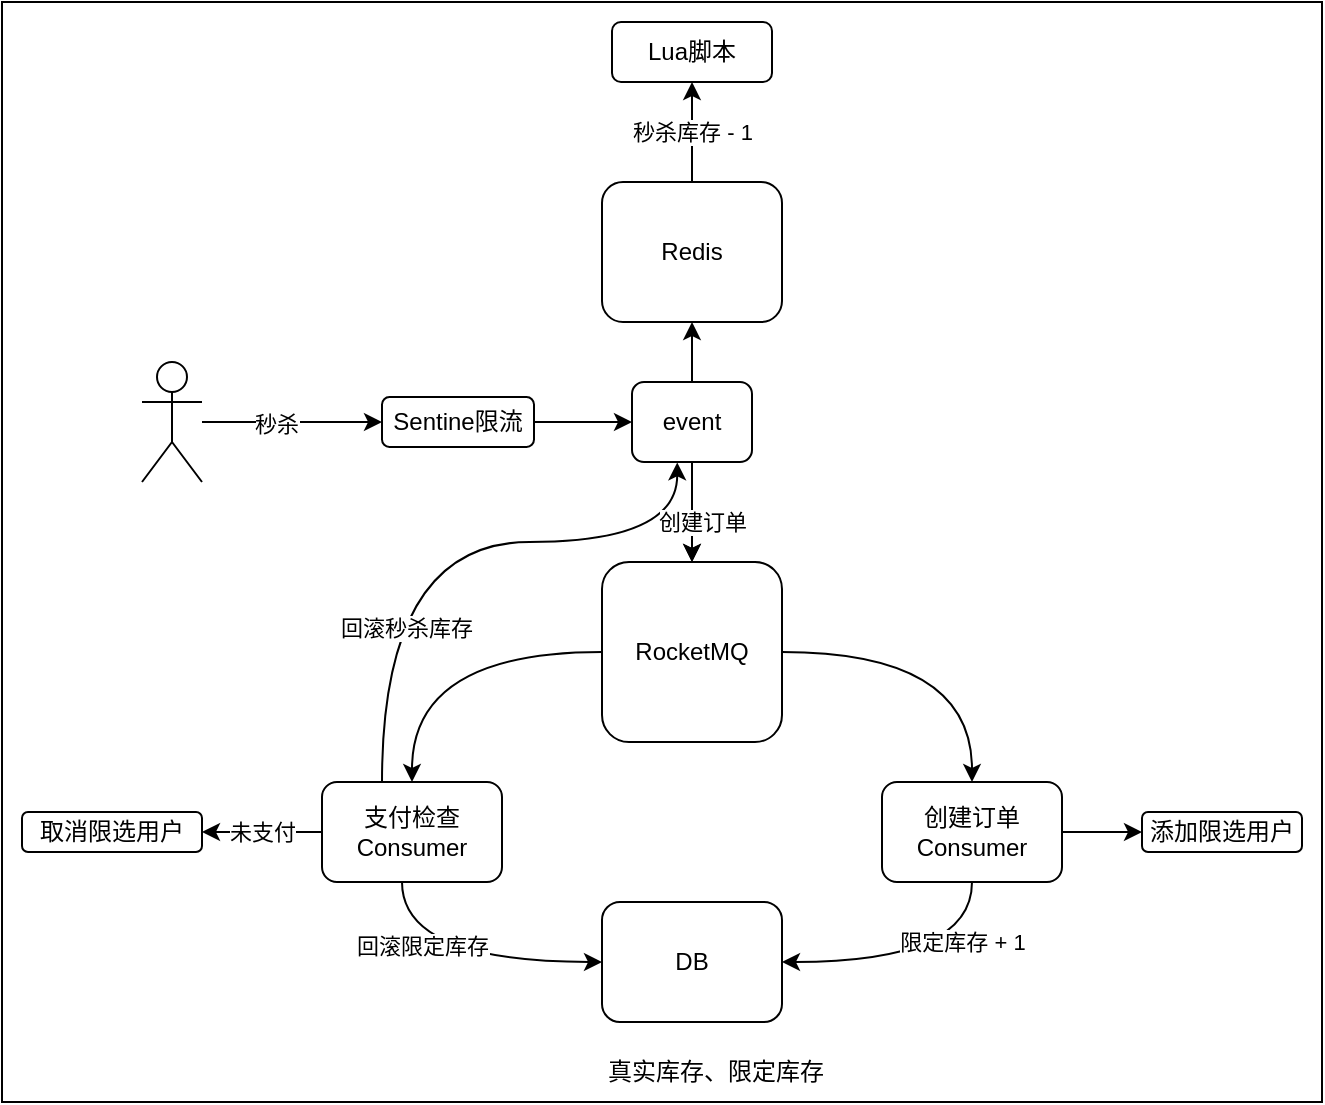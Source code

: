 <mxfile version="16.5.1" type="device"><diagram id="vAPg9pO6nBTR5PpBvjDk" name="第 1 页"><mxGraphModel dx="1038" dy="660" grid="1" gridSize="10" guides="1" tooltips="1" connect="1" arrows="1" fold="1" page="1" pageScale="1" pageWidth="827" pageHeight="1169" math="0" shadow="0"><root><mxCell id="0"/><mxCell id="1" parent="0"/><mxCell id="3HErCtZD5y7raslr9FbD-3" value="" style="rounded=0;whiteSpace=wrap;html=1;" vertex="1" parent="1"><mxGeometry x="70" y="50" width="660" height="550" as="geometry"/></mxCell><mxCell id="jWE4fifIO3WEnRZkIiel-28" value="未支付" style="edgeStyle=none;rounded=0;orthogonalLoop=1;jettySize=auto;html=1;" parent="1" source="jWE4fifIO3WEnRZkIiel-3" target="jWE4fifIO3WEnRZkIiel-15" edge="1"><mxGeometry relative="1" as="geometry"/></mxCell><mxCell id="jWE4fifIO3WEnRZkIiel-43" style="edgeStyle=orthogonalEdgeStyle;curved=1;rounded=0;orthogonalLoop=1;jettySize=auto;html=1;entryX=0;entryY=0.5;entryDx=0;entryDy=0;" parent="1" source="jWE4fifIO3WEnRZkIiel-3" target="jWE4fifIO3WEnRZkIiel-6" edge="1"><mxGeometry relative="1" as="geometry"><Array as="points"><mxPoint x="270" y="530"/></Array></mxGeometry></mxCell><mxCell id="jWE4fifIO3WEnRZkIiel-47" value="回滚限定库存" style="edgeLabel;html=1;align=center;verticalAlign=middle;resizable=0;points=[];" parent="jWE4fifIO3WEnRZkIiel-43" vertex="1" connectable="0"><mxGeometry x="0.046" y="8" relative="1" as="geometry"><mxPoint x="-23" as="offset"/></mxGeometry></mxCell><mxCell id="FmBRyOuhInxbXabzSBuZ-8" style="edgeStyle=orthogonalEdgeStyle;curved=1;rounded=0;orthogonalLoop=1;jettySize=auto;html=1;entryX=0.377;entryY=1.005;entryDx=0;entryDy=0;entryPerimeter=0;" parent="1" source="jWE4fifIO3WEnRZkIiel-3" target="jWE4fifIO3WEnRZkIiel-32" edge="1"><mxGeometry relative="1" as="geometry"><Array as="points"><mxPoint x="260" y="320"/><mxPoint x="408" y="320"/></Array></mxGeometry></mxCell><mxCell id="FmBRyOuhInxbXabzSBuZ-9" value="回滚秒杀库存" style="edgeLabel;html=1;align=center;verticalAlign=middle;resizable=0;points=[];" parent="FmBRyOuhInxbXabzSBuZ-8" vertex="1" connectable="0"><mxGeometry x="-0.499" y="-12" relative="1" as="geometry"><mxPoint as="offset"/></mxGeometry></mxCell><mxCell id="jWE4fifIO3WEnRZkIiel-3" value="支付检查Consumer" style="rounded=1;whiteSpace=wrap;html=1;" parent="1" vertex="1"><mxGeometry x="230" y="440" width="90" height="50" as="geometry"/></mxCell><mxCell id="jWE4fifIO3WEnRZkIiel-42" style="edgeStyle=orthogonalEdgeStyle;curved=1;rounded=0;orthogonalLoop=1;jettySize=auto;html=1;entryX=1;entryY=0.5;entryDx=0;entryDy=0;" parent="1" source="jWE4fifIO3WEnRZkIiel-4" target="jWE4fifIO3WEnRZkIiel-6" edge="1"><mxGeometry relative="1" as="geometry"><Array as="points"><mxPoint x="555" y="530"/></Array></mxGeometry></mxCell><mxCell id="jWE4fifIO3WEnRZkIiel-44" value="限定库存 + 1" style="edgeLabel;html=1;align=center;verticalAlign=middle;resizable=0;points=[];" parent="jWE4fifIO3WEnRZkIiel-42" vertex="1" connectable="0"><mxGeometry x="0.004" y="-8" relative="1" as="geometry"><mxPoint x="23" y="-2" as="offset"/></mxGeometry></mxCell><mxCell id="jWE4fifIO3WEnRZkIiel-55" style="edgeStyle=none;rounded=0;orthogonalLoop=1;jettySize=auto;html=1;entryX=0;entryY=0.5;entryDx=0;entryDy=0;" parent="1" source="jWE4fifIO3WEnRZkIiel-4" target="jWE4fifIO3WEnRZkIiel-51" edge="1"><mxGeometry relative="1" as="geometry"/></mxCell><mxCell id="jWE4fifIO3WEnRZkIiel-4" value="创建订单Consumer" style="rounded=1;whiteSpace=wrap;html=1;" parent="1" vertex="1"><mxGeometry x="510" y="440" width="90" height="50" as="geometry"/></mxCell><mxCell id="jWE4fifIO3WEnRZkIiel-6" value="DB" style="rounded=1;whiteSpace=wrap;html=1;" parent="1" vertex="1"><mxGeometry x="370" y="500" width="90" height="60" as="geometry"/></mxCell><mxCell id="FmBRyOuhInxbXabzSBuZ-4" style="edgeStyle=orthogonalEdgeStyle;rounded=0;orthogonalLoop=1;jettySize=auto;html=1;entryX=0;entryY=0.5;entryDx=0;entryDy=0;" parent="1" source="jWE4fifIO3WEnRZkIiel-8" target="FmBRyOuhInxbXabzSBuZ-1" edge="1"><mxGeometry relative="1" as="geometry"/></mxCell><mxCell id="FmBRyOuhInxbXabzSBuZ-5" value="秒杀" style="edgeLabel;html=1;align=center;verticalAlign=middle;resizable=0;points=[];" parent="FmBRyOuhInxbXabzSBuZ-4" vertex="1" connectable="0"><mxGeometry x="-0.184" y="-1" relative="1" as="geometry"><mxPoint as="offset"/></mxGeometry></mxCell><mxCell id="jWE4fifIO3WEnRZkIiel-8" value="" style="shape=umlActor;verticalLabelPosition=bottom;verticalAlign=top;html=1;outlineConnect=0;" parent="1" vertex="1"><mxGeometry x="140" y="230" width="30" height="60" as="geometry"/></mxCell><mxCell id="jWE4fifIO3WEnRZkIiel-38" style="edgeStyle=orthogonalEdgeStyle;curved=1;rounded=0;orthogonalLoop=1;jettySize=auto;html=1;entryX=0.5;entryY=0;entryDx=0;entryDy=0;" parent="1" source="jWE4fifIO3WEnRZkIiel-11" target="jWE4fifIO3WEnRZkIiel-4" edge="1"><mxGeometry relative="1" as="geometry"/></mxCell><mxCell id="jWE4fifIO3WEnRZkIiel-40" style="edgeStyle=orthogonalEdgeStyle;curved=1;rounded=0;orthogonalLoop=1;jettySize=auto;html=1;entryX=0.5;entryY=0;entryDx=0;entryDy=0;" parent="1" source="jWE4fifIO3WEnRZkIiel-11" target="jWE4fifIO3WEnRZkIiel-3" edge="1"><mxGeometry relative="1" as="geometry"/></mxCell><mxCell id="jWE4fifIO3WEnRZkIiel-11" value="RocketMQ" style="rounded=1;whiteSpace=wrap;html=1;" parent="1" vertex="1"><mxGeometry x="370" y="330" width="90" height="90" as="geometry"/></mxCell><mxCell id="jWE4fifIO3WEnRZkIiel-12" value="Lua脚本" style="rounded=1;whiteSpace=wrap;html=1;" parent="1" vertex="1"><mxGeometry x="375" y="60" width="80" height="30" as="geometry"/></mxCell><mxCell id="jWE4fifIO3WEnRZkIiel-15" value="取消限选用户" style="rounded=1;whiteSpace=wrap;html=1;" parent="1" vertex="1"><mxGeometry x="80" y="455" width="90" height="20" as="geometry"/></mxCell><mxCell id="jWE4fifIO3WEnRZkIiel-18" value="秒杀库存 - 1" style="edgeStyle=none;rounded=0;orthogonalLoop=1;jettySize=auto;html=1;entryX=0.5;entryY=1;entryDx=0;entryDy=0;" parent="1" source="jWE4fifIO3WEnRZkIiel-16" target="jWE4fifIO3WEnRZkIiel-12" edge="1"><mxGeometry relative="1" as="geometry"/></mxCell><mxCell id="jWE4fifIO3WEnRZkIiel-16" value="Redis" style="rounded=1;whiteSpace=wrap;html=1;" parent="1" vertex="1"><mxGeometry x="370" y="140" width="90" height="70" as="geometry"/></mxCell><mxCell id="jWE4fifIO3WEnRZkIiel-35" style="edgeStyle=none;rounded=0;orthogonalLoop=1;jettySize=auto;html=1;entryX=0.5;entryY=0;entryDx=0;entryDy=0;" parent="1" source="jWE4fifIO3WEnRZkIiel-32" target="jWE4fifIO3WEnRZkIiel-11" edge="1"><mxGeometry relative="1" as="geometry"/></mxCell><mxCell id="jWE4fifIO3WEnRZkIiel-36" style="edgeStyle=none;rounded=0;orthogonalLoop=1;jettySize=auto;html=1;entryX=0.5;entryY=1;entryDx=0;entryDy=0;" parent="1" source="jWE4fifIO3WEnRZkIiel-32" target="jWE4fifIO3WEnRZkIiel-16" edge="1"><mxGeometry relative="1" as="geometry"/></mxCell><mxCell id="jWE4fifIO3WEnRZkIiel-52" value="创建订单" style="edgeStyle=none;rounded=0;orthogonalLoop=1;jettySize=auto;html=1;" parent="1" source="jWE4fifIO3WEnRZkIiel-32" target="jWE4fifIO3WEnRZkIiel-11" edge="1"><mxGeometry x="0.2" y="5" relative="1" as="geometry"><mxPoint as="offset"/></mxGeometry></mxCell><mxCell id="jWE4fifIO3WEnRZkIiel-32" value="event" style="rounded=1;whiteSpace=wrap;html=1;" parent="1" vertex="1"><mxGeometry x="385" y="240" width="60" height="40" as="geometry"/></mxCell><mxCell id="jWE4fifIO3WEnRZkIiel-51" value="添加限选用户" style="rounded=1;whiteSpace=wrap;html=1;" parent="1" vertex="1"><mxGeometry x="640" y="455" width="80" height="20" as="geometry"/></mxCell><mxCell id="jWE4fifIO3WEnRZkIiel-56" value="真实库存、限定库存" style="text;html=1;strokeColor=none;fillColor=none;align=center;verticalAlign=middle;whiteSpace=wrap;rounded=0;labelBackgroundColor=none;" parent="1" vertex="1"><mxGeometry x="344" y="570" width="166" height="30" as="geometry"/></mxCell><mxCell id="FmBRyOuhInxbXabzSBuZ-3" style="edgeStyle=orthogonalEdgeStyle;rounded=0;orthogonalLoop=1;jettySize=auto;html=1;entryX=0;entryY=0.5;entryDx=0;entryDy=0;" parent="1" source="FmBRyOuhInxbXabzSBuZ-1" target="jWE4fifIO3WEnRZkIiel-32" edge="1"><mxGeometry relative="1" as="geometry"/></mxCell><mxCell id="FmBRyOuhInxbXabzSBuZ-1" value="Sentine限流" style="rounded=1;whiteSpace=wrap;html=1;" parent="1" vertex="1"><mxGeometry x="260" y="247.5" width="76" height="25" as="geometry"/></mxCell></root></mxGraphModel></diagram></mxfile>
